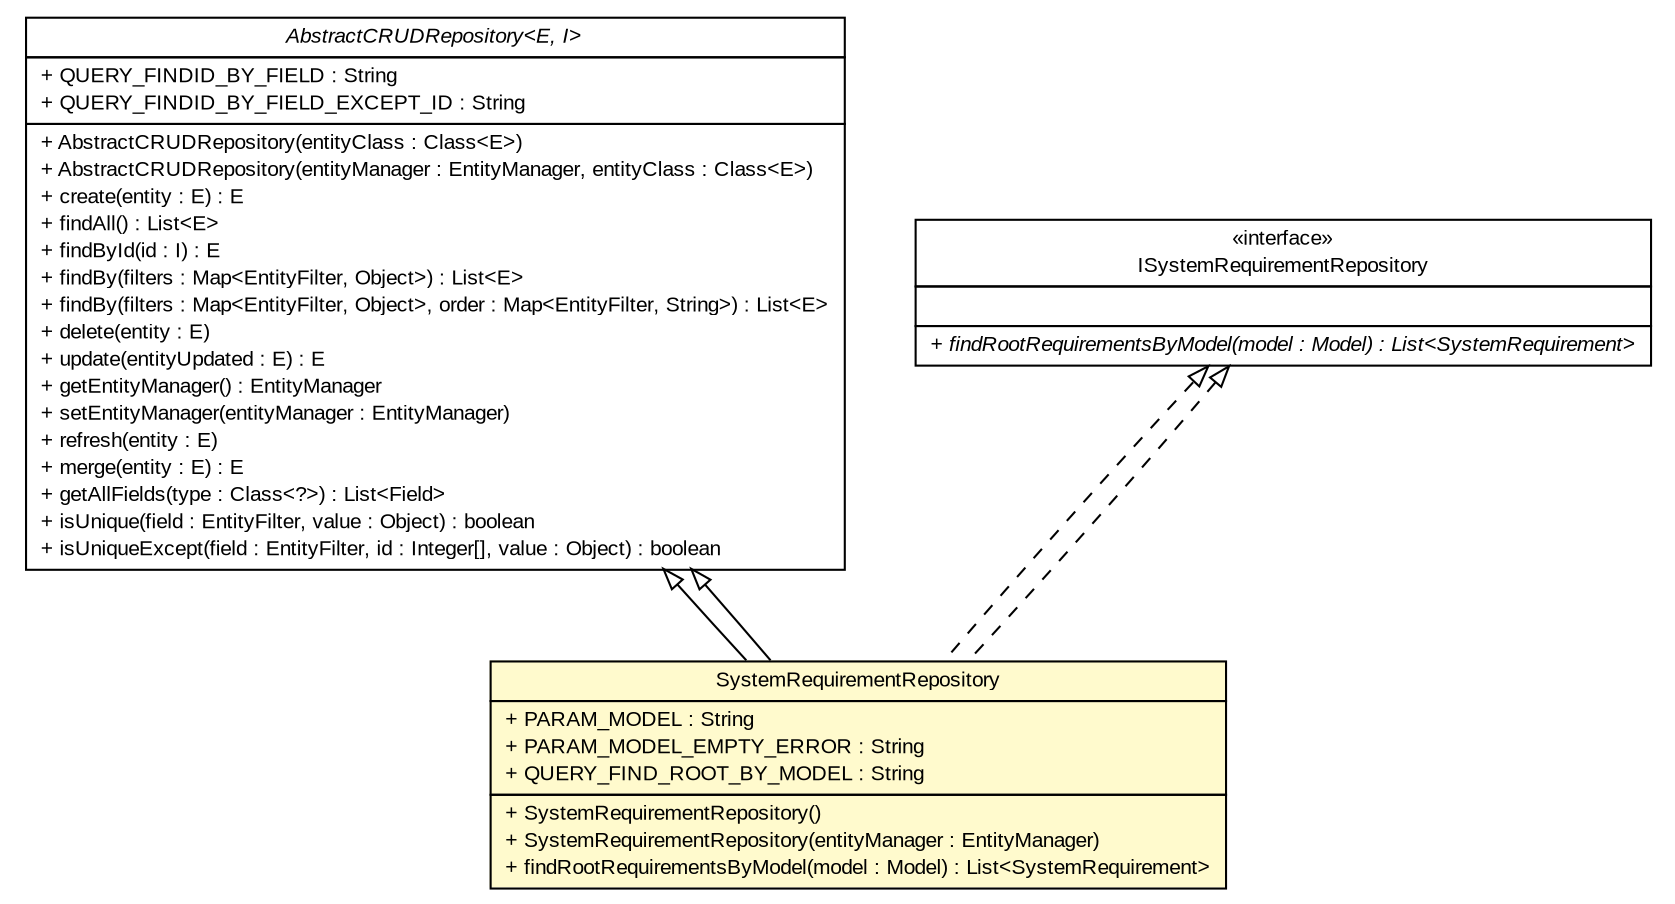 #!/usr/local/bin/dot
#
# Class diagram 
# Generated by UMLGraph version R5_6-24-gf6e263 (http://www.umlgraph.org/)
#

digraph G {
	edge [fontname="arial",fontsize=10,labelfontname="arial",labelfontsize=10];
	node [fontname="arial",fontsize=10,shape=plaintext];
	nodesep=0.25;
	ranksep=0.5;
	// gov.sandia.cf.dao.AbstractCRUDRepository<E, I>
	c394633 [label=<<table title="gov.sandia.cf.dao.AbstractCRUDRepository" border="0" cellborder="1" cellspacing="0" cellpadding="2" port="p" href="../AbstractCRUDRepository.html">
		<tr><td><table border="0" cellspacing="0" cellpadding="1">
<tr><td align="center" balign="center"><font face="arial italic"> AbstractCRUDRepository&lt;E, I&gt; </font></td></tr>
		</table></td></tr>
		<tr><td><table border="0" cellspacing="0" cellpadding="1">
<tr><td align="left" balign="left"> + QUERY_FINDID_BY_FIELD : String </td></tr>
<tr><td align="left" balign="left"> + QUERY_FINDID_BY_FIELD_EXCEPT_ID : String </td></tr>
		</table></td></tr>
		<tr><td><table border="0" cellspacing="0" cellpadding="1">
<tr><td align="left" balign="left"> + AbstractCRUDRepository(entityClass : Class&lt;E&gt;) </td></tr>
<tr><td align="left" balign="left"> + AbstractCRUDRepository(entityManager : EntityManager, entityClass : Class&lt;E&gt;) </td></tr>
<tr><td align="left" balign="left"> + create(entity : E) : E </td></tr>
<tr><td align="left" balign="left"> + findAll() : List&lt;E&gt; </td></tr>
<tr><td align="left" balign="left"> + findById(id : I) : E </td></tr>
<tr><td align="left" balign="left"> + findBy(filters : Map&lt;EntityFilter, Object&gt;) : List&lt;E&gt; </td></tr>
<tr><td align="left" balign="left"> + findBy(filters : Map&lt;EntityFilter, Object&gt;, order : Map&lt;EntityFilter, String&gt;) : List&lt;E&gt; </td></tr>
<tr><td align="left" balign="left"> + delete(entity : E) </td></tr>
<tr><td align="left" balign="left"> + update(entityUpdated : E) : E </td></tr>
<tr><td align="left" balign="left"> + getEntityManager() : EntityManager </td></tr>
<tr><td align="left" balign="left"> + setEntityManager(entityManager : EntityManager) </td></tr>
<tr><td align="left" balign="left"> + refresh(entity : E) </td></tr>
<tr><td align="left" balign="left"> + merge(entity : E) : E </td></tr>
<tr><td align="left" balign="left"> + getAllFields(type : Class&lt;?&gt;) : List&lt;Field&gt; </td></tr>
<tr><td align="left" balign="left"> + isUnique(field : EntityFilter, value : Object) : boolean </td></tr>
<tr><td align="left" balign="left"> + isUniqueExcept(field : EntityFilter, id : Integer[], value : Object) : boolean </td></tr>
		</table></td></tr>
		</table>>, URL="../AbstractCRUDRepository.html", fontname="arial", fontcolor="black", fontsize=10.0];
	// gov.sandia.cf.dao.impl.SystemRequirementRepository
	c394706 [label=<<table title="gov.sandia.cf.dao.impl.SystemRequirementRepository" border="0" cellborder="1" cellspacing="0" cellpadding="2" port="p" bgcolor="lemonChiffon" href="./SystemRequirementRepository.html">
		<tr><td><table border="0" cellspacing="0" cellpadding="1">
<tr><td align="center" balign="center"> SystemRequirementRepository </td></tr>
		</table></td></tr>
		<tr><td><table border="0" cellspacing="0" cellpadding="1">
<tr><td align="left" balign="left"> + PARAM_MODEL : String </td></tr>
<tr><td align="left" balign="left"> + PARAM_MODEL_EMPTY_ERROR : String </td></tr>
<tr><td align="left" balign="left"> + QUERY_FIND_ROOT_BY_MODEL : String </td></tr>
		</table></td></tr>
		<tr><td><table border="0" cellspacing="0" cellpadding="1">
<tr><td align="left" balign="left"> + SystemRequirementRepository() </td></tr>
<tr><td align="left" balign="left"> + SystemRequirementRepository(entityManager : EntityManager) </td></tr>
<tr><td align="left" balign="left"> + findRootRequirementsByModel(model : Model) : List&lt;SystemRequirement&gt; </td></tr>
		</table></td></tr>
		</table>>, URL="./SystemRequirementRepository.html", fontname="arial", fontcolor="black", fontsize=10.0];
	// gov.sandia.cf.dao.ISystemRequirementRepository
	c394753 [label=<<table title="gov.sandia.cf.dao.ISystemRequirementRepository" border="0" cellborder="1" cellspacing="0" cellpadding="2" port="p" href="../ISystemRequirementRepository.html">
		<tr><td><table border="0" cellspacing="0" cellpadding="1">
<tr><td align="center" balign="center"> &#171;interface&#187; </td></tr>
<tr><td align="center" balign="center"> ISystemRequirementRepository </td></tr>
		</table></td></tr>
		<tr><td><table border="0" cellspacing="0" cellpadding="1">
<tr><td align="left" balign="left">  </td></tr>
		</table></td></tr>
		<tr><td><table border="0" cellspacing="0" cellpadding="1">
<tr><td align="left" balign="left"><font face="arial italic" point-size="10.0"> + findRootRequirementsByModel(model : Model) : List&lt;SystemRequirement&gt; </font></td></tr>
		</table></td></tr>
		</table>>, URL="../ISystemRequirementRepository.html", fontname="arial", fontcolor="black", fontsize=10.0];
	//gov.sandia.cf.dao.impl.SystemRequirementRepository extends gov.sandia.cf.dao.AbstractCRUDRepository<gov.sandia.cf.model.SystemRequirement, java.lang.Integer>
	c394633:p -> c394706:p [dir=back,arrowtail=empty];
	//gov.sandia.cf.dao.impl.SystemRequirementRepository implements gov.sandia.cf.dao.ISystemRequirementRepository
	c394753:p -> c394706:p [dir=back,arrowtail=empty,style=dashed];
	//gov.sandia.cf.dao.impl.SystemRequirementRepository extends gov.sandia.cf.dao.AbstractCRUDRepository<gov.sandia.cf.model.SystemRequirement, java.lang.Integer>
	c394633:p -> c394706:p [dir=back,arrowtail=empty];
	//gov.sandia.cf.dao.impl.SystemRequirementRepository implements gov.sandia.cf.dao.ISystemRequirementRepository
	c394753:p -> c394706:p [dir=back,arrowtail=empty,style=dashed];
}


